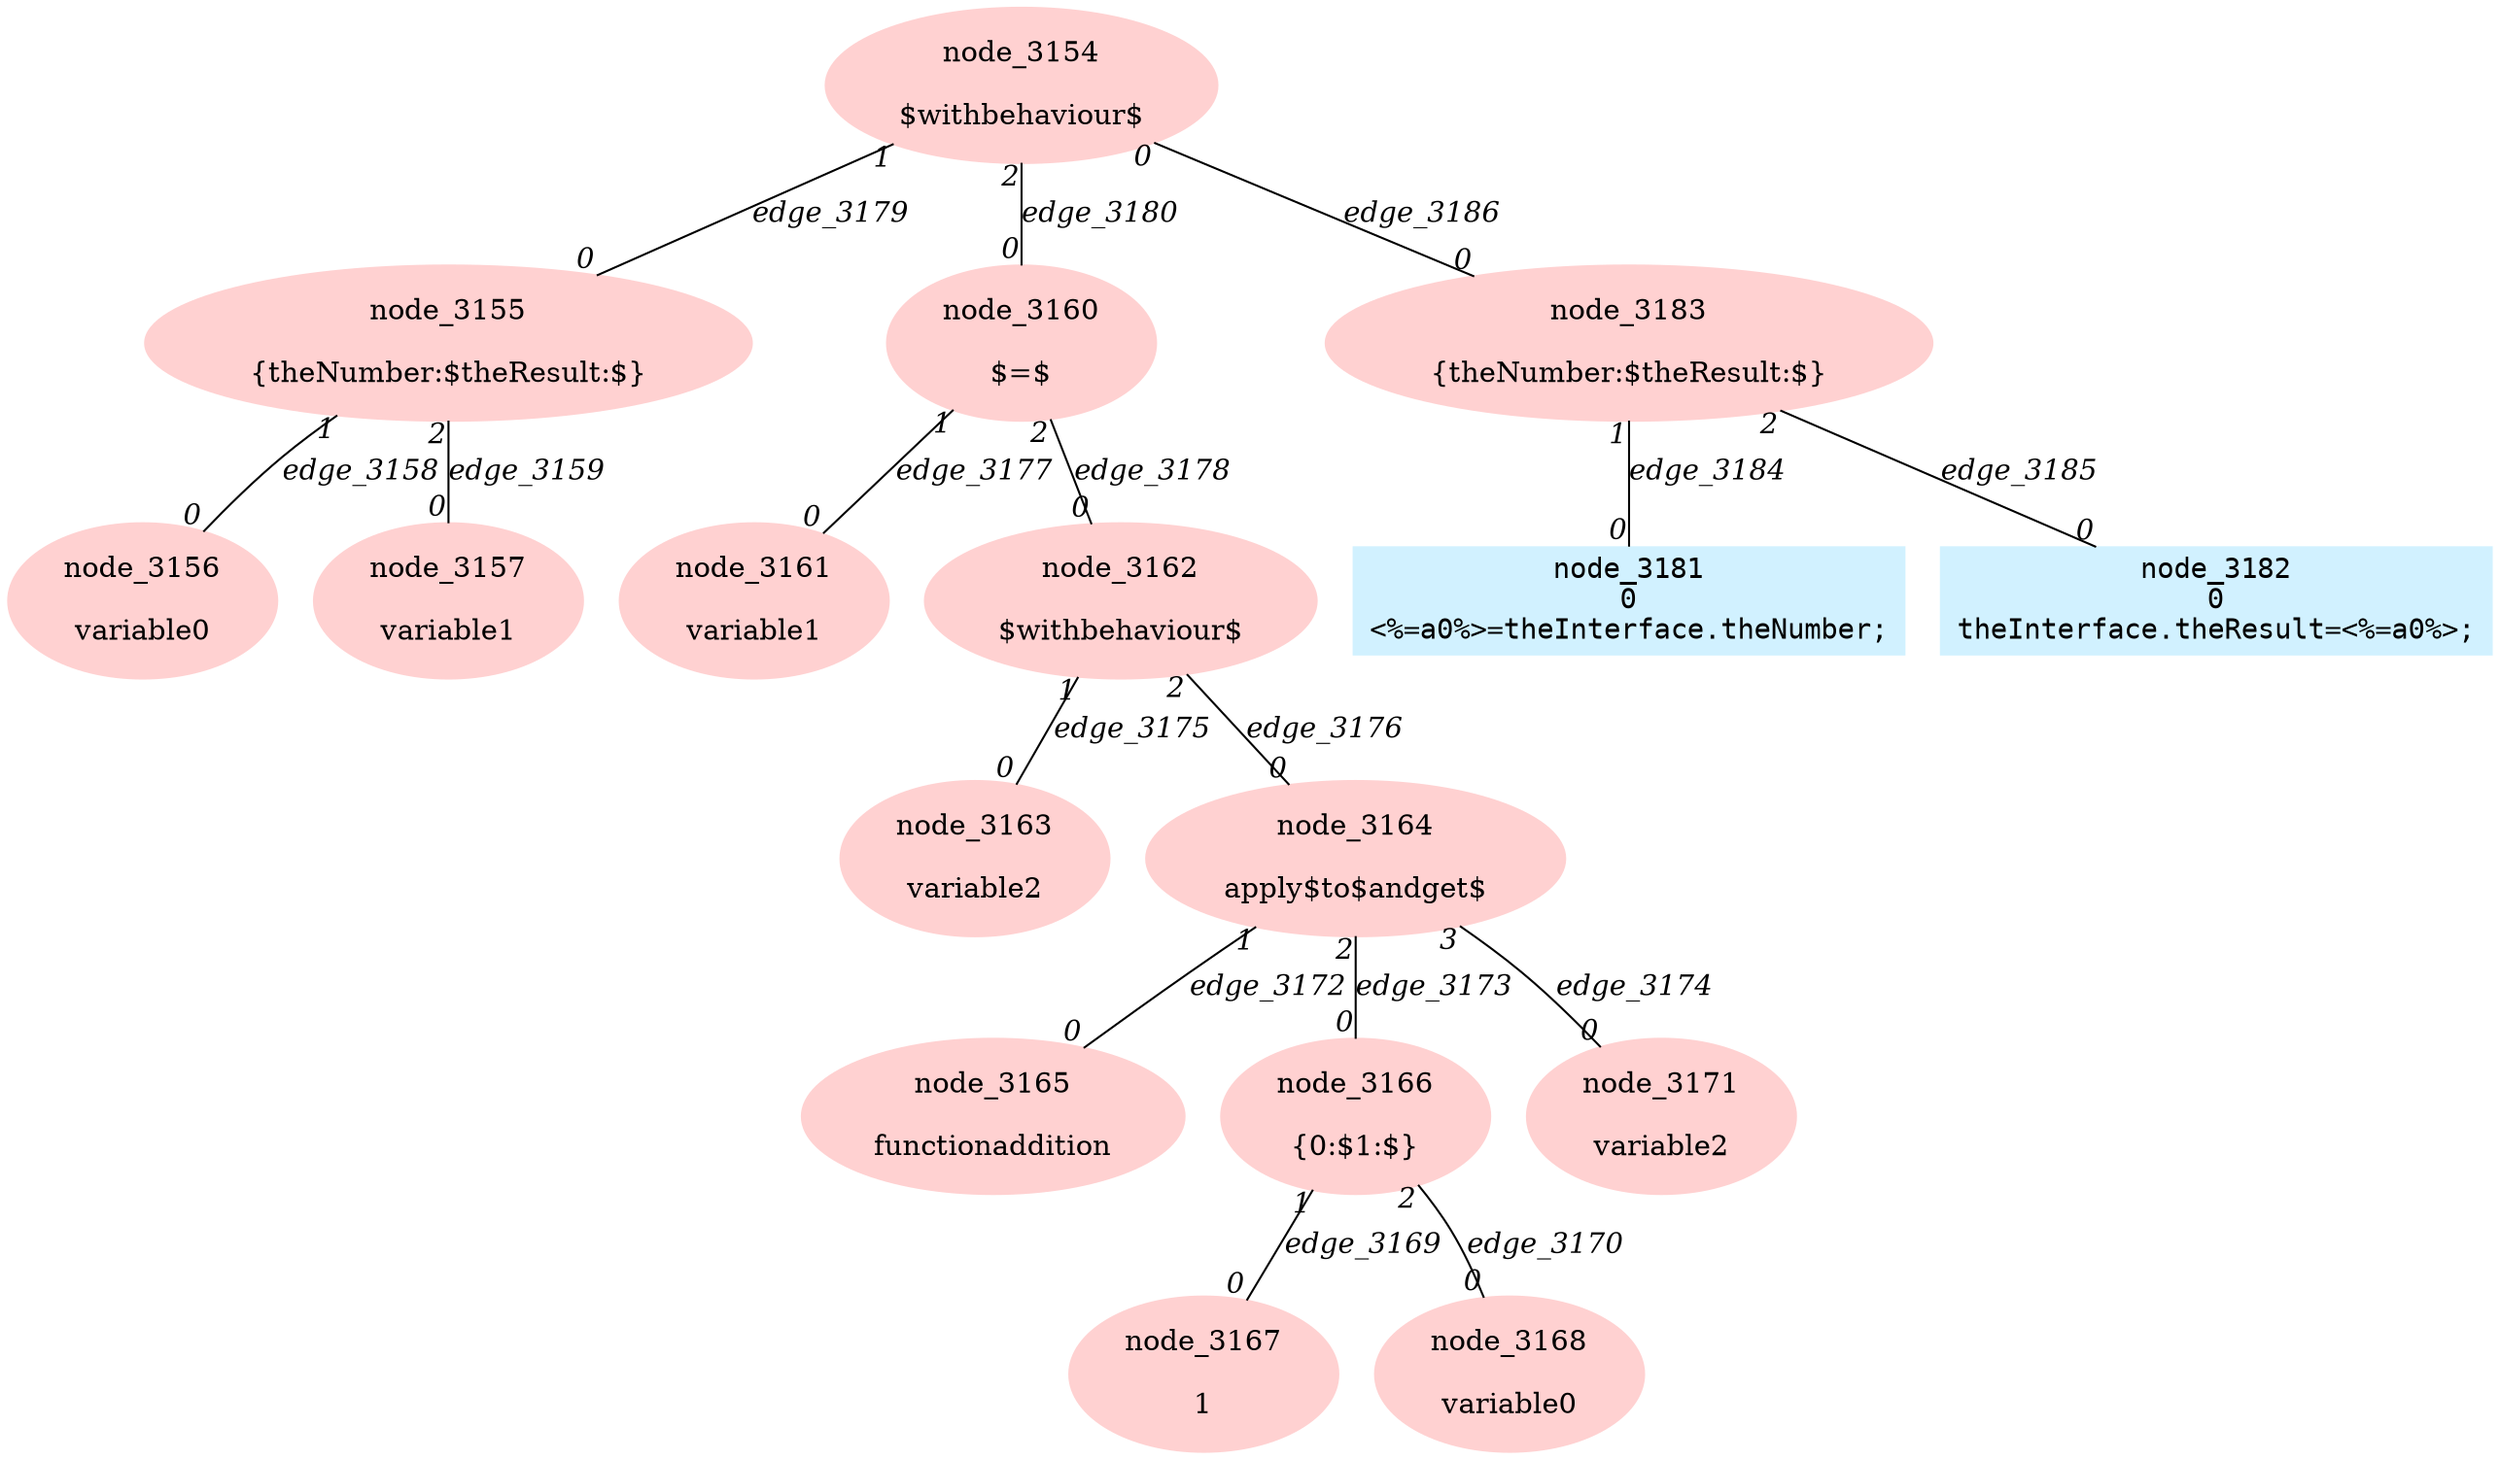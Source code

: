digraph g{node_3154 [shape=ellipse, style=filled, color="#ffd1d1", label="node_3154

$withbehaviour$" ]
node_3155 [shape=ellipse, style=filled, color="#ffd1d1", label="node_3155

{theNumber:$theResult:$}" ]
node_3156 [shape=ellipse, style=filled, color="#ffd1d1", label="node_3156

variable0" ]
node_3157 [shape=ellipse, style=filled, color="#ffd1d1", label="node_3157

variable1" ]
node_3160 [shape=ellipse, style=filled, color="#ffd1d1", label="node_3160

$=$" ]
node_3161 [shape=ellipse, style=filled, color="#ffd1d1", label="node_3161

variable1" ]
node_3162 [shape=ellipse, style=filled, color="#ffd1d1", label="node_3162

$withbehaviour$" ]
node_3163 [shape=ellipse, style=filled, color="#ffd1d1", label="node_3163

variable2" ]
node_3164 [shape=ellipse, style=filled, color="#ffd1d1", label="node_3164

apply$to$andget$" ]
node_3165 [shape=ellipse, style=filled, color="#ffd1d1", label="node_3165

functionaddition" ]
node_3166 [shape=ellipse, style=filled, color="#ffd1d1", label="node_3166

{0:$1:$}" ]
node_3167 [shape=ellipse, style=filled, color="#ffd1d1", label="node_3167

1" ]
node_3168 [shape=ellipse, style=filled, color="#ffd1d1", label="node_3168

variable0" ]
node_3171 [shape=ellipse, style=filled, color="#ffd1d1", label="node_3171

variable2" ]
node_3183 [shape=ellipse, style=filled, color="#ffd1d1", label="node_3183

{theNumber:$theResult:$}" ]
node_3181 [shape=box, style=filled, color="#d1f1ff", fontname="Courier", label="node_3181
0
<%=a0%>=theInterface.theNumber;
" ]
node_3182 [shape=box, style=filled, color="#d1f1ff", fontname="Courier", label="node_3182
0
theInterface.theResult=<%=a0%>;
" ]
node_3155 -> node_3156 [dir=none, arrowHead=none, fontname="Times-Italic", label="edge_3158",  headlabel="0", taillabel="1" ]
node_3155 -> node_3157 [dir=none, arrowHead=none, fontname="Times-Italic", label="edge_3159",  headlabel="0", taillabel="2" ]
node_3166 -> node_3167 [dir=none, arrowHead=none, fontname="Times-Italic", label="edge_3169",  headlabel="0", taillabel="1" ]
node_3166 -> node_3168 [dir=none, arrowHead=none, fontname="Times-Italic", label="edge_3170",  headlabel="0", taillabel="2" ]
node_3164 -> node_3165 [dir=none, arrowHead=none, fontname="Times-Italic", label="edge_3172",  headlabel="0", taillabel="1" ]
node_3164 -> node_3166 [dir=none, arrowHead=none, fontname="Times-Italic", label="edge_3173",  headlabel="0", taillabel="2" ]
node_3164 -> node_3171 [dir=none, arrowHead=none, fontname="Times-Italic", label="edge_3174",  headlabel="0", taillabel="3" ]
node_3162 -> node_3163 [dir=none, arrowHead=none, fontname="Times-Italic", label="edge_3175",  headlabel="0", taillabel="1" ]
node_3162 -> node_3164 [dir=none, arrowHead=none, fontname="Times-Italic", label="edge_3176",  headlabel="0", taillabel="2" ]
node_3160 -> node_3161 [dir=none, arrowHead=none, fontname="Times-Italic", label="edge_3177",  headlabel="0", taillabel="1" ]
node_3160 -> node_3162 [dir=none, arrowHead=none, fontname="Times-Italic", label="edge_3178",  headlabel="0", taillabel="2" ]
node_3154 -> node_3155 [dir=none, arrowHead=none, fontname="Times-Italic", label="edge_3179",  headlabel="0", taillabel="1" ]
node_3154 -> node_3160 [dir=none, arrowHead=none, fontname="Times-Italic", label="edge_3180",  headlabel="0", taillabel="2" ]
node_3183 -> node_3181 [dir=none, arrowHead=none, fontname="Times-Italic", label="edge_3184",  headlabel="0", taillabel="1" ]
node_3183 -> node_3182 [dir=none, arrowHead=none, fontname="Times-Italic", label="edge_3185",  headlabel="0", taillabel="2" ]
node_3154 -> node_3183 [dir=none, arrowHead=none, fontname="Times-Italic", label="edge_3186",  headlabel="0", taillabel="0" ]
}